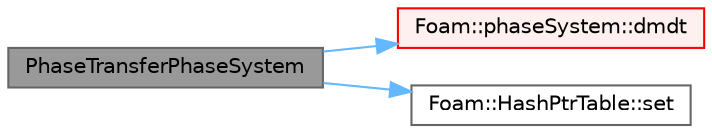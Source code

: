digraph "PhaseTransferPhaseSystem"
{
 // LATEX_PDF_SIZE
  bgcolor="transparent";
  edge [fontname=Helvetica,fontsize=10,labelfontname=Helvetica,labelfontsize=10];
  node [fontname=Helvetica,fontsize=10,shape=box,height=0.2,width=0.4];
  rankdir="LR";
  Node1 [id="Node000001",label="PhaseTransferPhaseSystem",height=0.2,width=0.4,color="gray40", fillcolor="grey60", style="filled", fontcolor="black",tooltip=" "];
  Node1 -> Node2 [id="edge1_Node000001_Node000002",color="steelblue1",style="solid",tooltip=" "];
  Node2 [id="Node000002",label="Foam::phaseSystem::dmdt",height=0.2,width=0.4,color="red", fillcolor="#FFF0F0", style="filled",URL="$classFoam_1_1phaseSystem.html#a15d31dba99755c8312092e54eb0df9e1",tooltip=" "];
  Node1 -> Node6 [id="edge2_Node000001_Node000006",color="steelblue1",style="solid",tooltip=" "];
  Node6 [id="Node000006",label="Foam::HashPtrTable::set",height=0.2,width=0.4,color="grey40", fillcolor="white", style="filled",URL="$classFoam_1_1HashPtrTable.html#aafaf624301fb614c6cfde9235240cecc",tooltip=" "];
}
